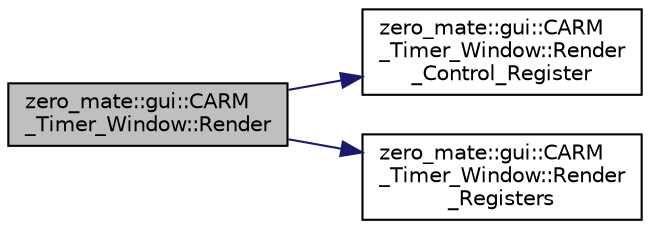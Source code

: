 digraph "zero_mate::gui::CARM_Timer_Window::Render"
{
 // LATEX_PDF_SIZE
  bgcolor="transparent";
  edge [fontname="Helvetica",fontsize="10",labelfontname="Helvetica",labelfontsize="10"];
  node [fontname="Helvetica",fontsize="10",shape=record];
  rankdir="LR";
  Node1 [label="zero_mate::gui::CARM\l_Timer_Window::Render",height=0.2,width=0.4,color="black", fillcolor="grey75", style="filled", fontcolor="black",tooltip=" "];
  Node1 -> Node2 [color="midnightblue",fontsize="10",style="solid",fontname="Helvetica"];
  Node2 [label="zero_mate::gui::CARM\l_Timer_Window::Render\l_Control_Register",height=0.2,width=0.4,color="black",URL="$classzero__mate_1_1gui_1_1CARM__Timer__Window.html#ae81010b350ca24a45d2bd7bb6e979d72",tooltip=" "];
  Node1 -> Node3 [color="midnightblue",fontsize="10",style="solid",fontname="Helvetica"];
  Node3 [label="zero_mate::gui::CARM\l_Timer_Window::Render\l_Registers",height=0.2,width=0.4,color="black",URL="$classzero__mate_1_1gui_1_1CARM__Timer__Window.html#a9285c91bad23db6dc55b0fab3bd8161a",tooltip=" "];
}
